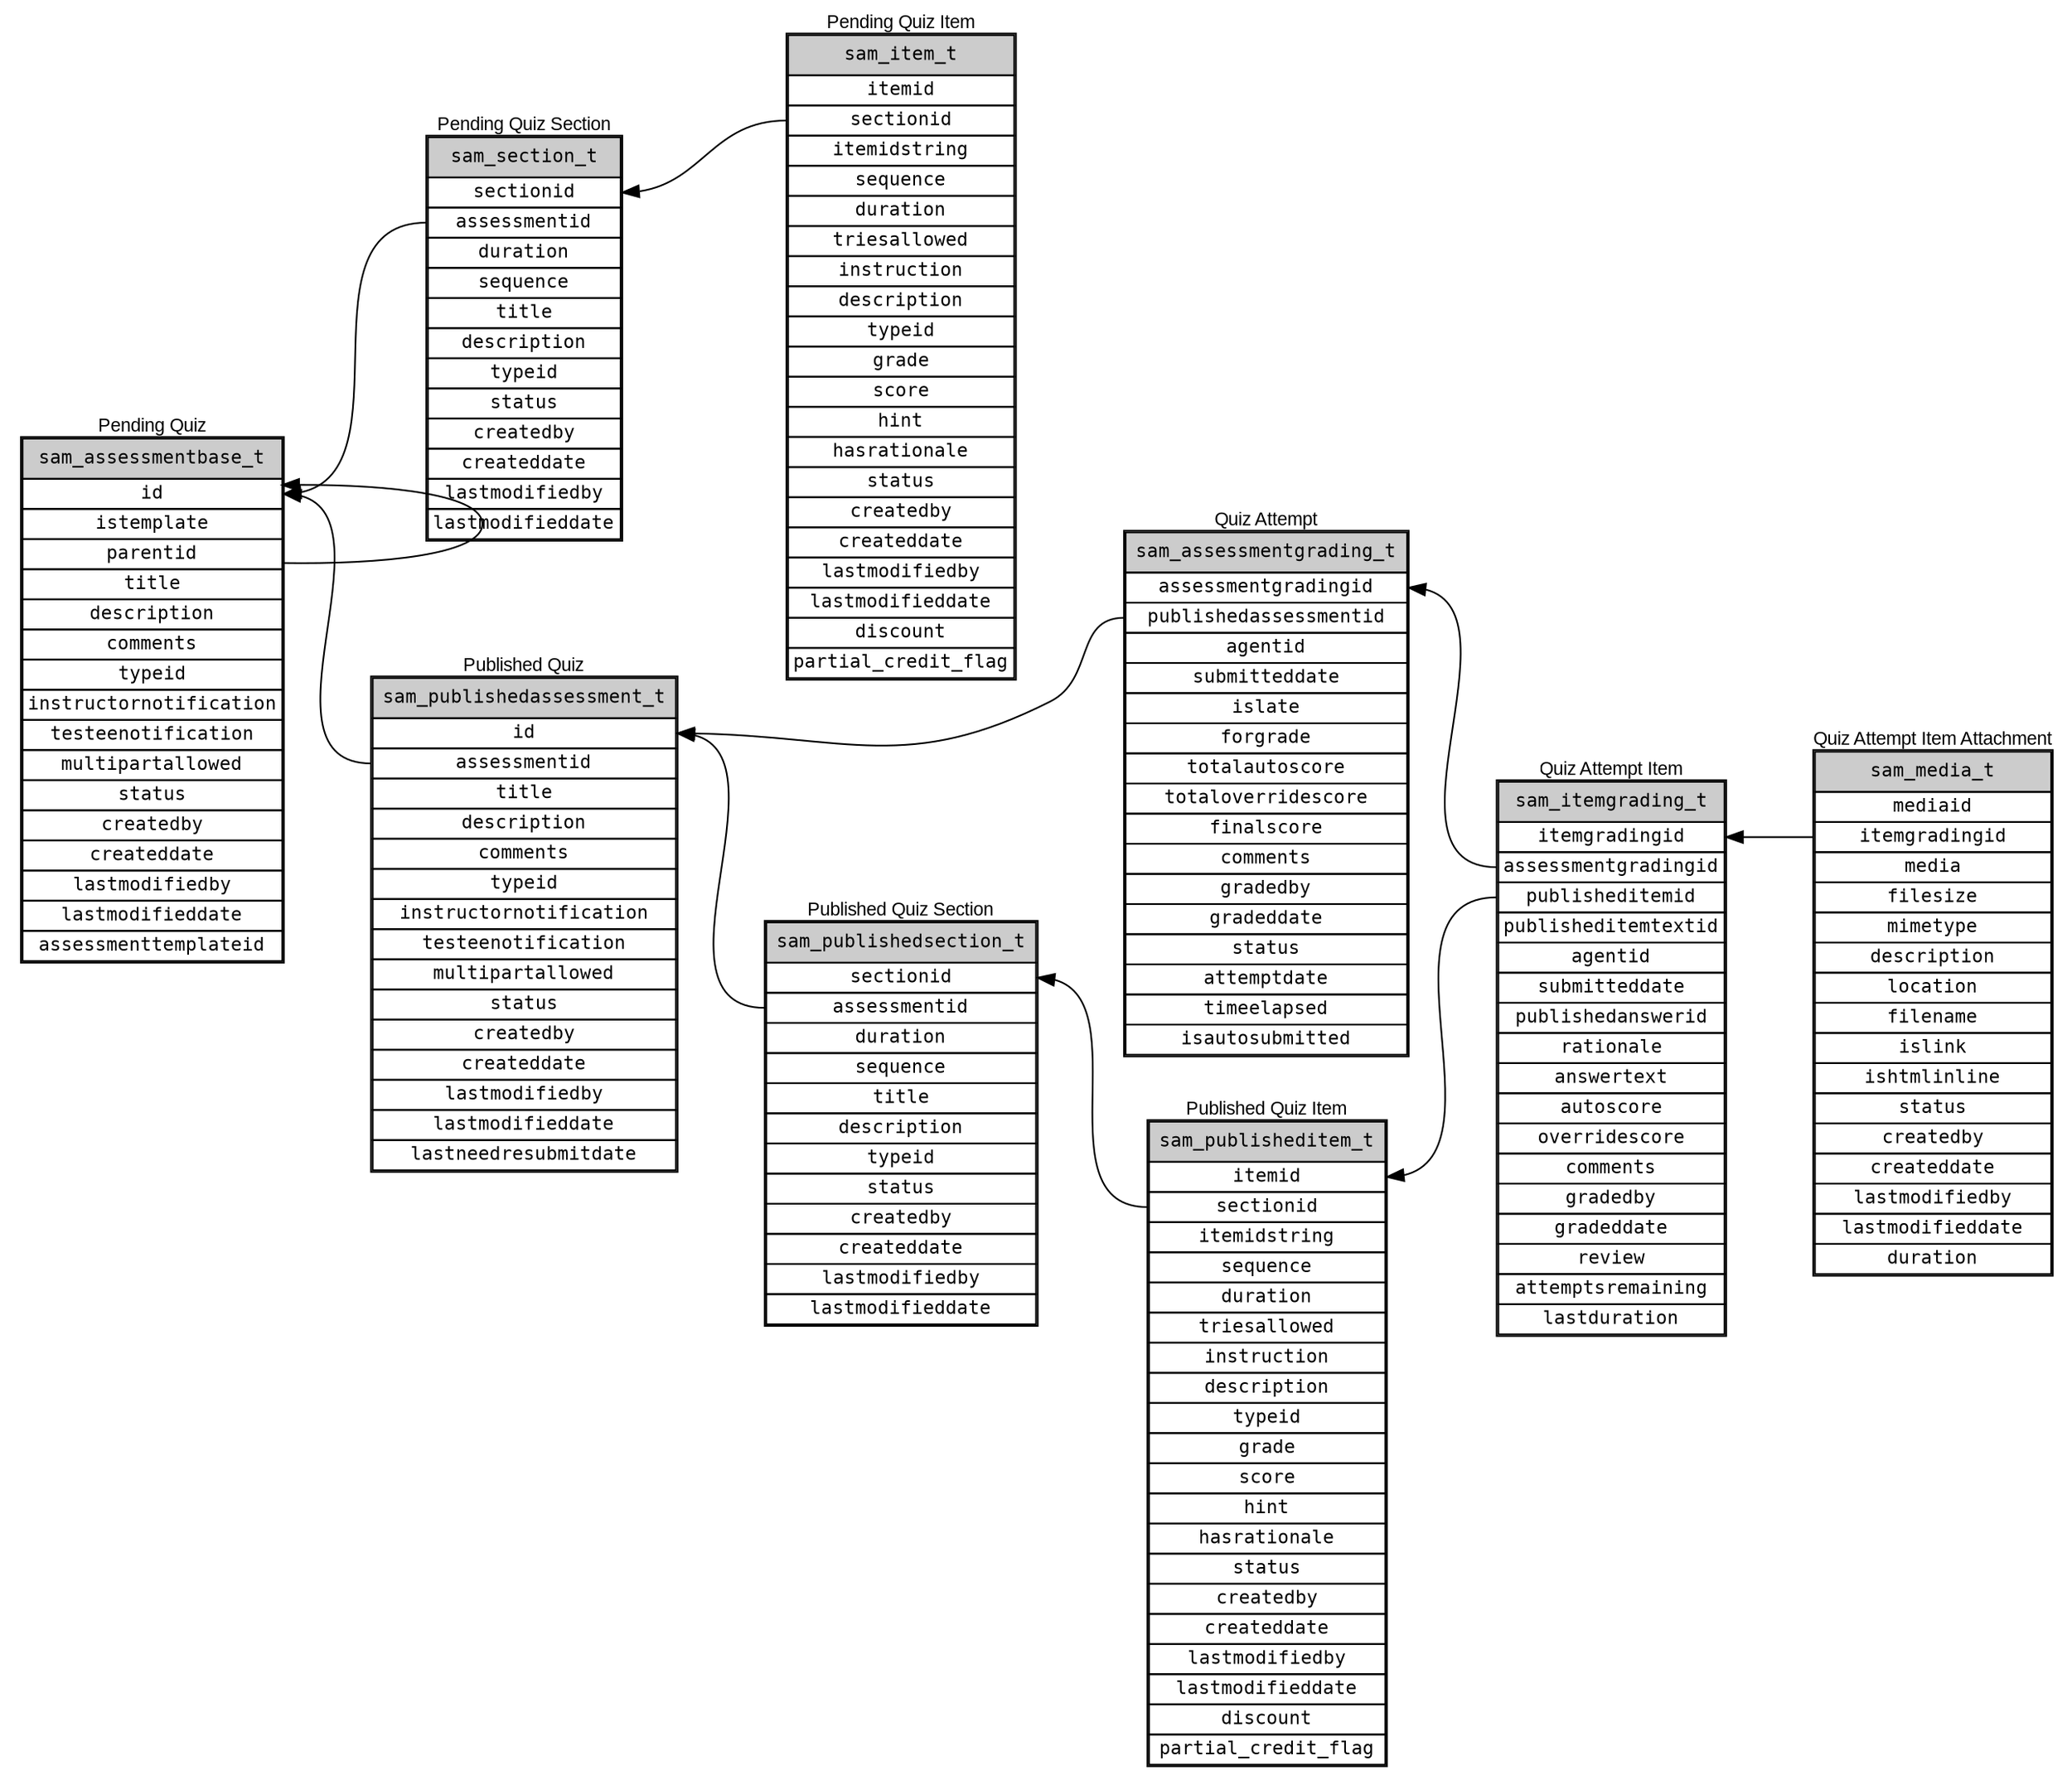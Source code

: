 # quiz.gv
#   sam_* table relationships
#
# Created 2012-02-29 daveadams@gmail.com
# Last updated 2012-02-29 daveadams@gmail.com
#
# https://github.com/daveadams/sakai-info
#
# This software is public domain.
#

# TODO: add sam_authzdata_t to complete map of tables used by quiz.rb

# TODO: autogenerate graphviz language from a simpler description file

digraph sam {
  graph [
    rankdir = "RL"
  ];

  node [
    shape = plaintext
    fontname = mono
    fontsize = 11
  ];

  "sam_assessmentbase_t" [
    label = <<table cellpadding="0" cellspacing="0" border="0"><tr><td><font face="Arial">Pending Quiz</font></td></tr><tr><td><table cellspacing="0"><tr><td bgcolor="gray80" cellpadding="5">sam_assessmentbase_t</td></tr><tr><td port="pk">id</td></tr><tr><td>istemplate</td></tr><tr><td port="parentid">parentid</td></tr><tr><td>title</td></tr><tr><td>description</td></tr><tr><td>comments</td></tr><tr><td>typeid</td></tr><tr><td>instructornotification</td></tr><tr><td>testeenotification</td></tr><tr><td>multipartallowed</td></tr><tr><td>status</td></tr><tr><td port="createdby">createdby</td></tr><tr><td>createddate</td></tr><tr><td port="lastmodifiedby">lastmodifiedby</td></tr><tr><td>lastmodifieddate</td></tr><tr><td>assessmenttemplateid</td></tr></table></td></tr></table>>
  ]

  "sam_section_t" [
    label = <<table cellpadding="0" cellspacing="0" border="0"><tr><td><font face="Arial">Pending Quiz Section</font></td></tr><tr><td><table cellspacing="0"><tr><td bgcolor="gray80" cellpadding="5">sam_section_t</td></tr><tr><td port="pk">sectionid</td></tr><tr><td port="assessmentid">assessmentid</td></tr><tr><td>duration</td></tr><tr><td>sequence</td></tr><tr><td>title</td></tr><tr><td>description</td></tr><tr><td>typeid</td></tr><tr><td>status</td></tr><tr><td port="createdby">createdby</td></tr><tr><td>createddate</td></tr><tr><td port="lastmodifiedby">lastmodifiedby</td></tr><tr><td>lastmodifieddate</td></tr></table></td></tr></table>>
  ]

  "sam_item_t" [
    label = <<table cellpadding="0" cellspacing="0" border="0"><tr><td><font face="Arial">Pending Quiz Item</font></td></tr><tr><td><table cellspacing="0"><tr><td bgcolor="gray80" cellpadding="5">sam_item_t</td></tr><tr><td port="pk">itemid</td></tr><tr><td port="sectionid">sectionid</td></tr><tr><td>itemidstring</td></tr><tr><td>sequence</td></tr><tr><td>duration</td></tr><tr><td>triesallowed</td></tr><tr><td>instruction</td></tr><tr><td>description</td></tr><tr><td>typeid</td></tr><tr><td>grade</td></tr><tr><td>score</td></tr><tr><td>hint</td></tr><tr><td>hasrationale</td></tr><tr><td>status</td></tr><tr><td port="createdby">createdby</td></tr><tr><td>createddate</td></tr><tr><td port="lastmodifiedby">lastmodifiedby</td></tr><tr><td>lastmodifieddate</td></tr><tr><td>discount</td></tr><tr><td>partial_credit_flag</td></tr></table></td></tr></table>>
  ]

  "sam_publishedassessment_t" [
    label = <<table cellpadding="0" cellspacing="0" border="0"><tr><td><font face="Arial">Published Quiz</font></td></tr><tr><td><table cellspacing="0"><tr><td bgcolor="gray80" cellpadding="5">sam_publishedassessment_t</td></tr><tr><td port="pk">id</td></tr><tr><td port="assessmentid">assessmentid</td></tr><tr><td>title</td></tr><tr><td>description</td></tr><tr><td>comments</td></tr><tr><td>typeid</td></tr><tr><td>instructornotification</td></tr><tr><td>testeenotification</td></tr><tr><td>multipartallowed</td></tr><tr><td>status</td></tr><tr><td port="createdby">createdby</td></tr><tr><td>createddate</td></tr><tr><td port="lastmodifiedby">lastmodifiedby</td></tr><tr><td>lastmodifieddate</td></tr><tr><td>lastneedresubmitdate</td></tr></table></td></tr></table>>
  ]

  "sam_publishedsection_t" [
    label = <<table cellpadding="0" cellspacing="0" border="0"><tr><td><font face="Arial">Published Quiz Section</font></td></tr><tr><td><table cellspacing="0"><tr><td bgcolor="gray80" cellpadding="5">sam_publishedsection_t</td></tr><tr><td port="pk">sectionid</td></tr><tr><td port="assessmentid">assessmentid</td></tr><tr><td>duration</td></tr><tr><td>sequence</td></tr><tr><td>title</td></tr><tr><td>description</td></tr><tr><td>typeid</td></tr><tr><td>status</td></tr><tr><td port="createdby">createdby</td></tr><tr><td>createddate</td></tr><tr><td port="lastmodifiedby">lastmodifiedby</td></tr><tr><td>lastmodifieddate</td></tr></table></td></tr></table>>
  ]

  "sam_publisheditem_t" [
    label = <<table cellpadding="0" cellspacing="0" border="0"><tr><td><font face="Arial">Published Quiz Item</font></td></tr><tr><td><table cellspacing="0"><tr><td bgcolor="gray80" cellpadding="5">sam_publisheditem_t</td></tr><tr><td port="pk">itemid</td></tr><tr><td port="sectionid">sectionid</td></tr><tr><td>itemidstring</td></tr><tr><td>sequence</td></tr><tr><td>duration</td></tr><tr><td>triesallowed</td></tr><tr><td>instruction</td></tr><tr><td>description</td></tr><tr><td>typeid</td></tr><tr><td>grade</td></tr><tr><td>score</td></tr><tr><td>hint</td></tr><tr><td>hasrationale</td></tr><tr><td>status</td></tr><tr><td port="createdby">createdby</td></tr><tr><td>createddate</td></tr><tr><td port="lastmodifiedby">lastmodifiedby</td></tr><tr><td>lastmodifieddate</td></tr><tr><td>discount</td></tr><tr><td>partial_credit_flag</td></tr></table></td></tr></table>>
  ]

  "sam_assessmentgrading_t" [
    label = <<table cellpadding="0" cellspacing="0" border="0"><tr><td><font face="Arial">Quiz Attempt</font></td></tr><tr><td><table cellspacing="0"><tr><td bgcolor="gray80" cellpadding="5">sam_assessmentgrading_t</td></tr><tr><td port="pk">assessmentgradingid</td></tr><tr><td port="publishedassessmentid">publishedassessmentid</td></tr><tr><td port="agentid">agentid</td></tr><tr><td>submitteddate</td></tr><tr><td>islate</td></tr><tr><td>forgrade</td></tr><tr><td>totalautoscore</td></tr><tr><td>totaloverridescore</td></tr><tr><td>finalscore</td></tr><tr><td>comments</td></tr><tr><td port="gradedby">gradedby</td></tr><tr><td>gradeddate</td></tr><tr><td>status</td></tr><tr><td>attemptdate</td></tr><tr><td>timeelapsed</td></tr><tr><td>isautosubmitted</td></tr></table></td></tr></table>>
  ]

  "sam_itemgrading_t" [
    label = <<table cellpadding="0" cellspacing="0" border="0"><tr><td><font face="Arial">Quiz Attempt Item</font></td></tr><tr><td><table cellspacing="0"><tr><td bgcolor="gray80" cellpadding="5">sam_itemgrading_t</td></tr><tr><td port="pk">itemgradingid</td></tr><tr><td port="assessmentgradingid">assessmentgradingid</td></tr><tr><td port="publisheditemid">publisheditemid</td></tr><tr><td port="publisheditemtextid">publisheditemtextid</td></tr><tr><td port="agentid">agentid</td></tr><tr><td>submitteddate</td></tr><tr><td port="publishedanswerid">publishedanswerid</td></tr><tr><td>rationale</td></tr><tr><td>answertext</td></tr><tr><td>autoscore</td></tr><tr><td>overridescore</td></tr><tr><td>comments</td></tr><tr><td port="gradedby">gradedby</td></tr><tr><td>gradeddate</td></tr><tr><td>review</td></tr><tr><td>attemptsremaining</td></tr><tr><td>lastduration</td></tr></table></td></tr></table>>
  ]

  "sam_media_t" [
    label = <<table cellpadding="0" cellspacing="0" border="0"><tr><td><font face="Arial">Quiz Attempt Item Attachment</font></td></tr><tr><td><table cellspacing="0"><tr><td bgcolor="gray80" cellpadding="5">sam_media_t</td></tr><tr><td port="pk">mediaid</td></tr><tr><td port="itemgradingid">itemgradingid</td></tr><tr><td>media</td></tr><tr><td>filesize</td></tr><tr><td>mimetype</td></tr><tr><td>description</td></tr><tr><td>location</td></tr><tr><td>filename</td></tr><tr><td>islink</td></tr><tr><td>ishtmlinline</td></tr><tr><td>status</td></tr><tr><td port="createdby">createdby</td></tr><tr><td>createddate</td></tr><tr><td port="lastmodifiedby">lastmodifiedby</td></tr><tr><td>lastmodifieddate</td></tr><tr><td>duration</td></tr></table></td></tr></table>>
  ]

  sam_assessmentbase_t:parentid -> sam_assessmentbase_t:pk;
  sam_section_t:assessmentid -> sam_assessmentbase_t:pk;
  sam_item_t:sectionid -> sam_section_t:pk;
  sam_publishedassessment_t:assessmentid -> sam_assessmentbase_t:pk;
  sam_publishedsection_t:assessmentid -> sam_publishedassessment_t:pk;
  sam_publisheditem_t:sectionid -> sam_publishedsection_t:pk;
  sam_assessmentgrading_t:publishedassessmentid -> sam_publishedassessment_t:pk;
  sam_itemgrading_t:assessmentgradingid -> sam_assessmentgrading_t:pk;
  sam_itemgrading_t:publisheditemid -> sam_publisheditem_t:pk;
  sam_media_t:itemgradingid -> sam_itemgrading_t:pk;
}

